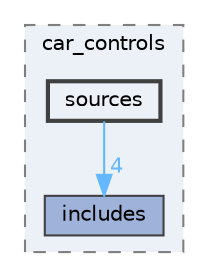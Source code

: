 digraph "apps/car_controls/sources"
{
 // LATEX_PDF_SIZE
  bgcolor="transparent";
  edge [fontname=Helvetica,fontsize=10,labelfontname=Helvetica,labelfontsize=10];
  node [fontname=Helvetica,fontsize=10,shape=box,height=0.2,width=0.4];
  compound=true
  subgraph clusterdir_3a73acc705ac82e894010e833d7f3973 {
    graph [ bgcolor="#ecf0f7", pencolor="grey50", label="car_controls", fontname=Helvetica,fontsize=10 style="filled,dashed", URL="dir_3a73acc705ac82e894010e833d7f3973.html",tooltip=""]
  dir_8ea8c5fce4af4e3cde6c27b4e1cbd2c6 [label="includes", fillcolor="#9fb2da", color="grey25", style="filled", URL="dir_8ea8c5fce4af4e3cde6c27b4e1cbd2c6.html",tooltip=""];
  dir_cb359ac8b674736367810e3a91e1f655 [label="sources", fillcolor="#ecf0f7", color="grey25", style="filled,bold", URL="dir_cb359ac8b674736367810e3a91e1f655.html",tooltip=""];
  }
  dir_cb359ac8b674736367810e3a91e1f655->dir_8ea8c5fce4af4e3cde6c27b4e1cbd2c6 [headlabel="4", labeldistance=1.5 headhref="dir_000026_000016.html" href="dir_000026_000016.html" color="steelblue1" fontcolor="steelblue1"];
}
